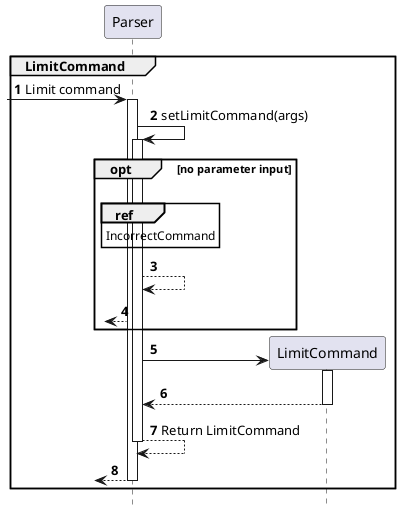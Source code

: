 @startuml
'https://plantuml.com/sequence-diagram

hide footbox
autonumber
group LimitCommand
?-> Parser: Limit command
Activate Parser
Parser -> Parser: setLimitCommand(args)
Activate Parser

opt no parameter input
    |||
    ref over Parser: IncorrectCommand
    Parser --> Parser
    ?<-- Parser
end

Parser -> LimitCommand **
Activate LimitCommand
Parser <-- LimitCommand
Deactivate LimitCommand

Parser --> Parser: Return LimitCommand
Deactivate Parser
?<-- Parser
Deactivate Parser

end
@enduml